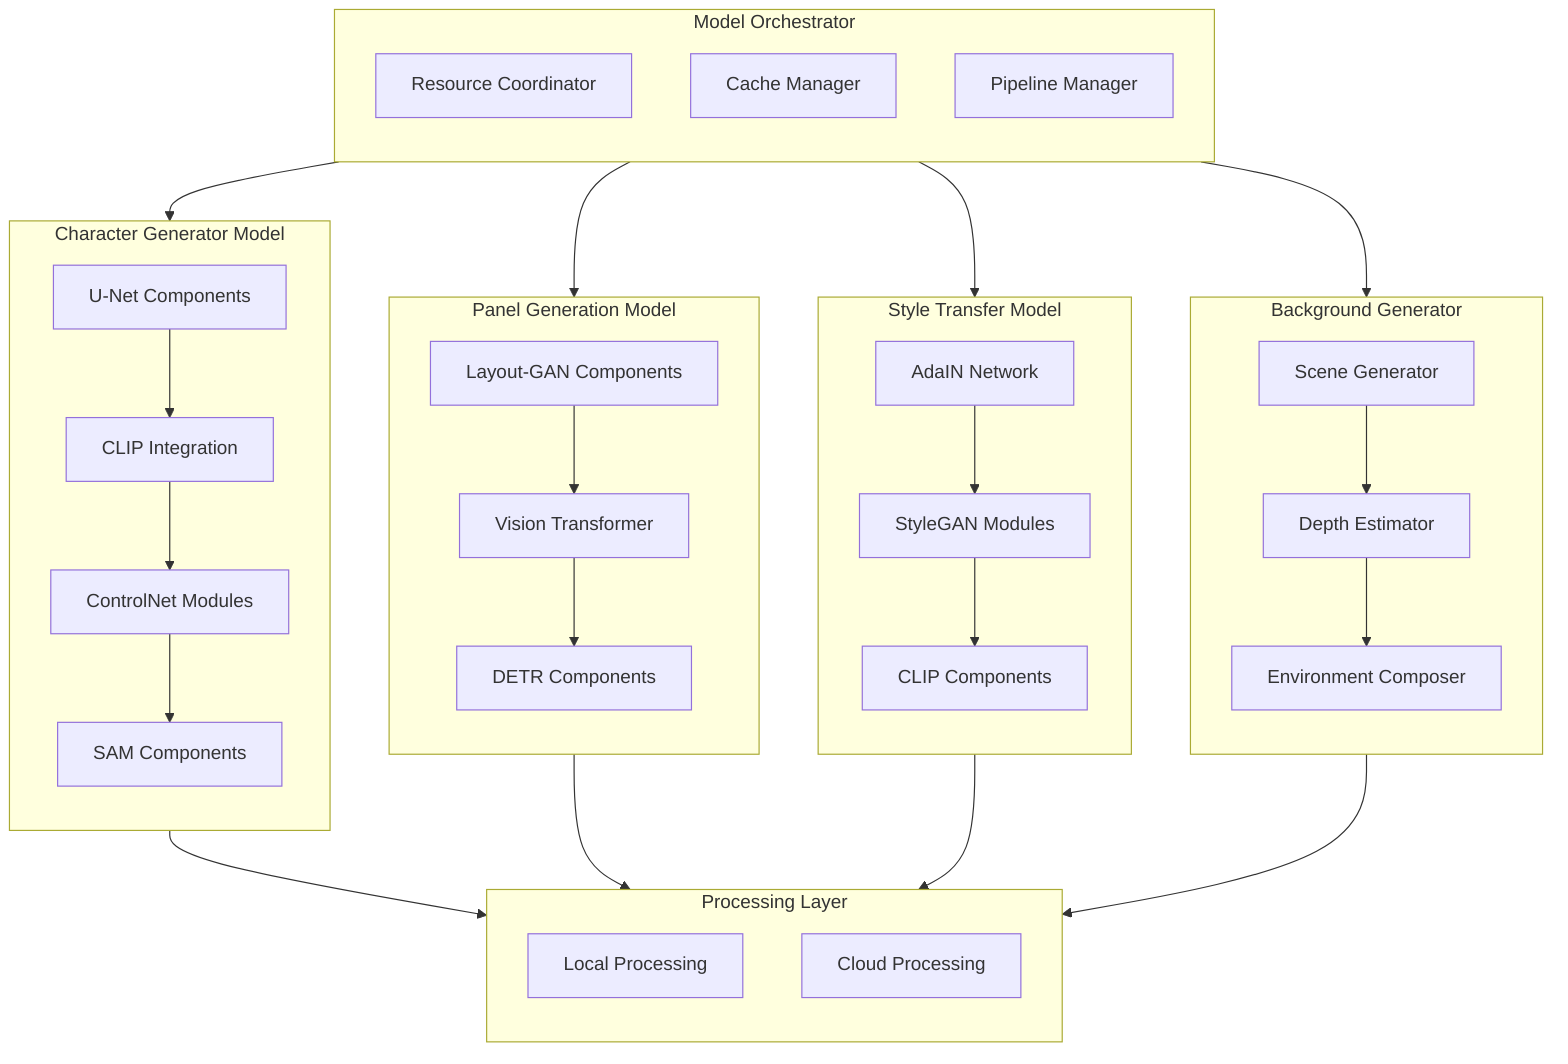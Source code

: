 flowchart TB
    subgraph ModelOrchestrator[Model Orchestrator]
        direction TB
        RC[Resource Coordinator]
        CM[Cache Manager]
        PM[Pipeline Manager]
    end

    subgraph CharGen[Character Generator Model]
        direction TB
        UNet[U-Net Components]
        CLIP1[CLIP Integration]
        CN[ControlNet Modules]
        SAM[SAM Components]
        
        UNet --> CLIP1
        CLIP1 --> CN
        CN --> SAM
    end

    subgraph PanelGen[Panel Generation Model]
        direction TB
        LG[Layout-GAN Components]
        VT[Vision Transformer]
        DETR[DETR Components]
        
        LG --> VT
        VT --> DETR
    end

    subgraph StyleTransfer[Style Transfer Model]
        direction TB
        AdaIN[AdaIN Network]
        SG[StyleGAN Modules]
        CLIP2[CLIP Components]
        
        AdaIN --> SG
        SG --> CLIP2
    end

    subgraph BackgroundGen[Background Generator]
        direction TB
        SG2[Scene Generator]
        DE[Depth Estimator]
        EC[Environment Composer]
        
        SG2 --> DE
        DE --> EC
    end

    ModelOrchestrator --> CharGen
    ModelOrchestrator --> PanelGen
    ModelOrchestrator --> StyleTransfer
    ModelOrchestrator --> BackgroundGen
    
    subgraph ProcessingLayer[Processing Layer]
        direction TB
        LP[Local Processing]
        CP[Cloud Processing]
    end
    
    CharGen --> ProcessingLayer
    PanelGen --> ProcessingLayer
    StyleTransfer --> ProcessingLayer
    BackgroundGen --> ProcessingLayer